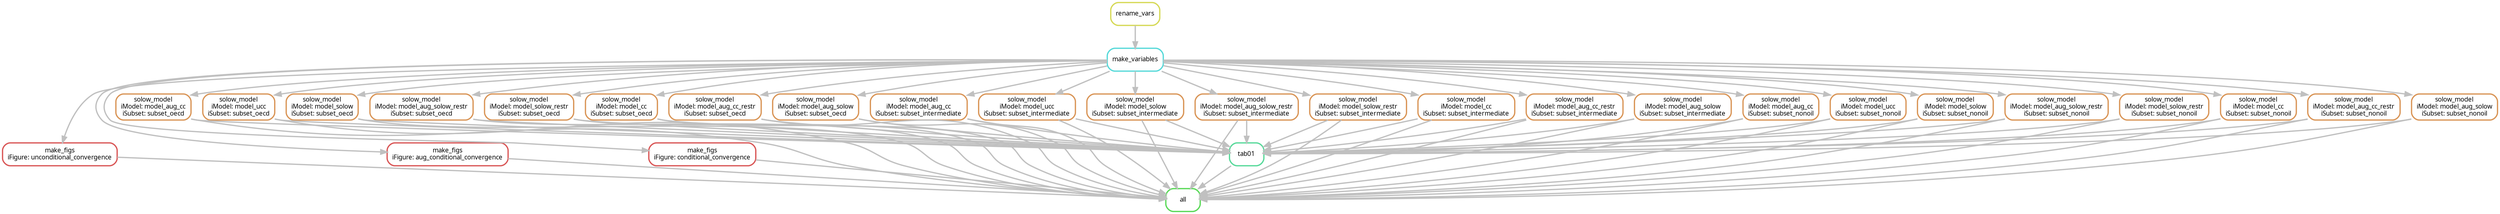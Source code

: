 digraph snakemake_dag {
    graph[bgcolor=white, margin=0];
    node[shape=box, style=rounded, fontname=sans,                 fontsize=10, penwidth=2];
    edge[penwidth=2, color=grey];
	0[label = "all", color = "0.33 0.6 0.85", style="rounded"];
	1[label = "make_figs\niFigure: unconditional_convergence", color = "0.00 0.6 0.85", style="rounded"];
	2[label = "make_variables", color = "0.50 0.6 0.85", style="rounded"];
	3[label = "rename_vars", color = "0.17 0.6 0.85", style="rounded"];
	4[label = "make_figs\niFigure: aug_conditional_convergence", color = "0.00 0.6 0.85", style="rounded"];
	5[label = "make_figs\niFigure: conditional_convergence", color = "0.00 0.6 0.85", style="rounded"];
	6[label = "solow_model\niModel: model_aug_cc\niSubset: subset_oecd", color = "0.08 0.6 0.85", style="rounded"];
	7[label = "solow_model\niModel: model_ucc\niSubset: subset_oecd", color = "0.08 0.6 0.85", style="rounded"];
	8[label = "solow_model\niModel: model_solow\niSubset: subset_oecd", color = "0.08 0.6 0.85", style="rounded"];
	9[label = "solow_model\niModel: model_aug_solow_restr\niSubset: subset_oecd", color = "0.08 0.6 0.85", style="rounded"];
	10[label = "solow_model\niModel: model_solow_restr\niSubset: subset_oecd", color = "0.08 0.6 0.85", style="rounded"];
	11[label = "solow_model\niModel: model_cc\niSubset: subset_oecd", color = "0.08 0.6 0.85", style="rounded"];
	12[label = "solow_model\niModel: model_aug_cc_restr\niSubset: subset_oecd", color = "0.08 0.6 0.85", style="rounded"];
	13[label = "solow_model\niModel: model_aug_solow\niSubset: subset_oecd", color = "0.08 0.6 0.85", style="rounded"];
	14[label = "solow_model\niModel: model_aug_cc\niSubset: subset_intermediate", color = "0.08 0.6 0.85", style="rounded"];
	15[label = "solow_model\niModel: model_ucc\niSubset: subset_intermediate", color = "0.08 0.6 0.85", style="rounded"];
	16[label = "solow_model\niModel: model_solow\niSubset: subset_intermediate", color = "0.08 0.6 0.85", style="rounded"];
	17[label = "solow_model\niModel: model_aug_solow_restr\niSubset: subset_intermediate", color = "0.08 0.6 0.85", style="rounded"];
	18[label = "solow_model\niModel: model_solow_restr\niSubset: subset_intermediate", color = "0.08 0.6 0.85", style="rounded"];
	19[label = "solow_model\niModel: model_cc\niSubset: subset_intermediate", color = "0.08 0.6 0.85", style="rounded"];
	20[label = "solow_model\niModel: model_aug_cc_restr\niSubset: subset_intermediate", color = "0.08 0.6 0.85", style="rounded"];
	21[label = "solow_model\niModel: model_aug_solow\niSubset: subset_intermediate", color = "0.08 0.6 0.85", style="rounded"];
	22[label = "solow_model\niModel: model_aug_cc\niSubset: subset_nonoil", color = "0.08 0.6 0.85", style="rounded"];
	23[label = "solow_model\niModel: model_ucc\niSubset: subset_nonoil", color = "0.08 0.6 0.85", style="rounded"];
	24[label = "solow_model\niModel: model_solow\niSubset: subset_nonoil", color = "0.08 0.6 0.85", style="rounded"];
	25[label = "solow_model\niModel: model_aug_solow_restr\niSubset: subset_nonoil", color = "0.08 0.6 0.85", style="rounded"];
	26[label = "solow_model\niModel: model_solow_restr\niSubset: subset_nonoil", color = "0.08 0.6 0.85", style="rounded"];
	27[label = "solow_model\niModel: model_cc\niSubset: subset_nonoil", color = "0.08 0.6 0.85", style="rounded"];
	28[label = "solow_model\niModel: model_aug_cc_restr\niSubset: subset_nonoil", color = "0.08 0.6 0.85", style="rounded"];
	29[label = "solow_model\niModel: model_aug_solow\niSubset: subset_nonoil", color = "0.08 0.6 0.85", style="rounded"];
	30[label = "tab01", color = "0.42 0.6 0.85", style="rounded"];
	1 -> 0
	4 -> 0
	5 -> 0
	6 -> 0
	7 -> 0
	8 -> 0
	9 -> 0
	10 -> 0
	11 -> 0
	12 -> 0
	13 -> 0
	14 -> 0
	15 -> 0
	16 -> 0
	17 -> 0
	18 -> 0
	19 -> 0
	20 -> 0
	21 -> 0
	22 -> 0
	23 -> 0
	24 -> 0
	25 -> 0
	26 -> 0
	27 -> 0
	28 -> 0
	29 -> 0
	30 -> 0
	2 -> 1
	3 -> 2
	2 -> 4
	2 -> 5
	2 -> 6
	2 -> 7
	2 -> 8
	2 -> 9
	2 -> 10
	2 -> 11
	2 -> 12
	2 -> 13
	2 -> 14
	2 -> 15
	2 -> 16
	2 -> 17
	2 -> 18
	2 -> 19
	2 -> 20
	2 -> 21
	2 -> 22
	2 -> 23
	2 -> 24
	2 -> 25
	2 -> 26
	2 -> 27
	2 -> 28
	2 -> 29
	6 -> 30
	7 -> 30
	8 -> 30
	9 -> 30
	10 -> 30
	11 -> 30
	12 -> 30
	13 -> 30
	14 -> 30
	15 -> 30
	16 -> 30
	17 -> 30
	18 -> 30
	19 -> 30
	20 -> 30
	21 -> 30
	22 -> 30
	23 -> 30
	24 -> 30
	25 -> 30
	26 -> 30
	27 -> 30
	28 -> 30
	29 -> 30
}            
